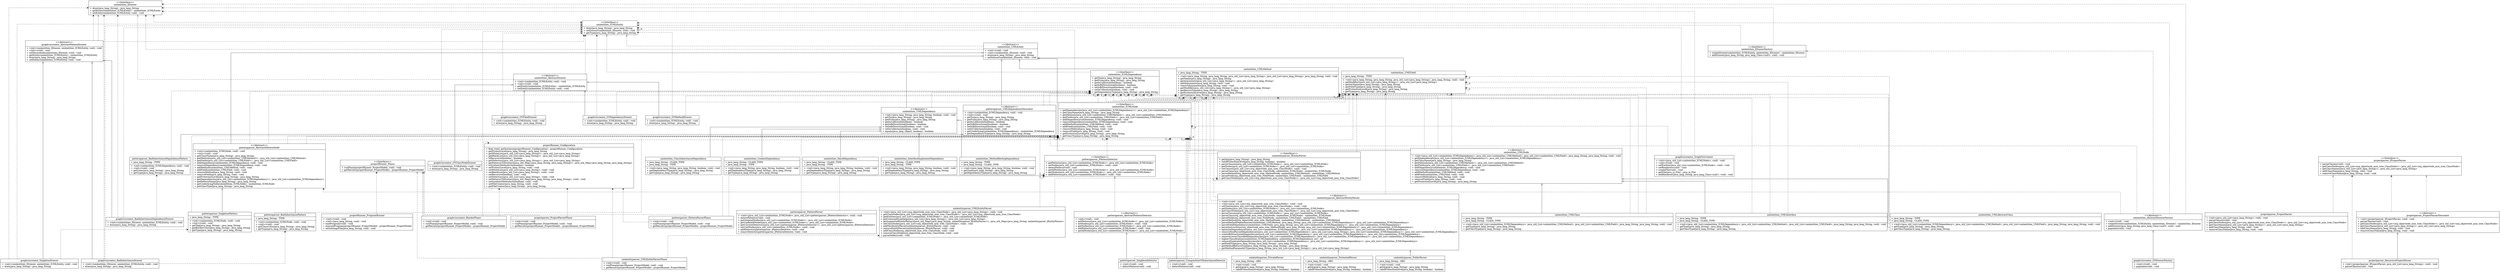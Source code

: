 digraph UML_Created { 
rankdir=BT;
splines=ortho;
graphvizcreator_AbstractPatternDrawer  [
shape="record",
label= "{\<\<Abstract\>\>\ngraphvizcreator_AbstractPatternDrawer|+ \<init\>(umlentities_IDrawer, umlentities_IUMLEntity, void) : void\l+ \<init\>(void) : void\l+ setDecorated(umlentities_IDrawer, void) : void\l+ getEntity(umlentities_IUMLEntity) : umlentities_IUMLEntity\l+ draw(java_lang_String) : java_lang_String\l+ setEntity(umlentities_IUMLEntity, void) : void\l}" 
];
graphvizcreator_AbstractPatternDrawer -> umlentities_IDrawer [arrowhead="vee", style="dashed", dir="forward" ]; 
graphvizcreator_AbstractPatternDrawer -> umlentities_IUMLEntity [arrowhead="vee", style="dashed", dir="forward" ]; 
graphvizcreator_AbstractPatternDrawer -> umlentities_IDrawer [arrowhead="onormal", style="dashed", dir="forward" ]; 

graphvizcreator_BadInheritanceDependencyDrawer  [
shape="record",
label= "{graphvizcreator_BadInheritanceDependencyDrawer|+ \<init\>(umlentities_IDrawer, umlentities_IUMLEntity, void) : void\l+ draw(java_lang_String) : java_lang_String\l}" 
];
graphvizcreator_BadInheritanceDependencyDrawer -> umlentities_IDrawer [arrowhead="vee", style="dashed", dir="forward" ]; 
graphvizcreator_BadInheritanceDependencyDrawer -> umlentities_IUMLEntity [arrowhead="vee", style="dashed", dir="forward" ]; 
graphvizcreator_BadInheritanceDependencyDrawer -> patternparser_BadInheritanceDependencyPattern [arrowhead="vee", style="dashed", dir="forward" ]; 
graphvizcreator_BadInheritanceDependencyDrawer -> graphvizcreator_AbstractPatternDrawer [arrowhead="onormal", style="solid", dir="forward" ]; 

graphvizcreator_BadInheritanceDrawer  [
shape="record",
label= "{graphvizcreator_BadInheritanceDrawer|+ \<init\>(umlentities_IDrawer, umlentities_IUMLEntity, void) : void\l+ draw(java_lang_String) : java_lang_String\l}" 
];
graphvizcreator_BadInheritanceDrawer -> umlentities_IDrawer [arrowhead="vee", style="dashed", dir="forward" ]; 
graphvizcreator_BadInheritanceDrawer -> umlentities_IUMLEntity [arrowhead="vee", style="dashed", dir="forward" ]; 
graphvizcreator_BadInheritanceDrawer -> patternparser_BadInheritancePattern [arrowhead="vee", style="dashed", dir="forward" ]; 
graphvizcreator_BadInheritanceDrawer -> graphvizcreator_AbstractPatternDrawer [arrowhead="onormal", style="solid", dir="forward" ]; 

graphvizcreator_GraphVizCreator  [
shape="record",
label= "{graphvizcreator_GraphVizCreator|+ \<init\>(java_util_List\<umlentities_IUMLNode\>, void) : void\l+ \<init\>(void) : void\l+ setEntities(java_util_List\<umlentities_IUMLNode\>, void) : void\l+ setRenderers(void) : void\l+ createFile(void) : void\l+ getFile(java_io_File) : java_io_File\l+ addRenderer(java_lang_String, java_lang_Class\<null\>, void) : void\l}" 
];
graphvizcreator_GraphVizCreator -> umlentities_IUMLNode [arrowhead="vee", style="dashed", headlabel="1__n", dir="forward"]; 
graphvizcreator_GraphVizCreator -> umlentities_IUMLEntity [arrowhead="vee", style="dashed", headlabel="1__n", dir="forward"]; 
graphvizcreator_GraphVizCreator -> umlentities_IDrawer [arrowhead="vee", style="dashed", dir="forward" ]; 

graphvizcreator_GVClassNodeDrawer  [
shape="record",
label= "{graphvizcreator_GVClassNodeDrawer|+ \<init\>(umlentities_IUMLEntity, void) : void\l+ draw(java_lang_String) : java_lang_String\l}" 
];
graphvizcreator_GVClassNodeDrawer -> umlentities_IUMLEntity [arrowhead="vee", style="dashed", dir="forward" ]; 
graphvizcreator_GVClassNodeDrawer -> umlentities_IUMLNode [arrowhead="vee", style="dashed", dir="forward" ]; 
graphvizcreator_GVClassNodeDrawer -> umlentities_AbstractDrawer [arrowhead="onormal", style="solid", dir="forward" ]; 

graphvizcreator_GVDependencyDrawer  [
shape="record",
label= "{graphvizcreator_GVDependencyDrawer|+ \<init\>(umlentities_IUMLEntity, void) : void\l+ draw(java_lang_String) : java_lang_String\l}" 
];
graphvizcreator_GVDependencyDrawer -> umlentities_IUMLEntity [arrowhead="vee", style="dashed", dir="forward" ]; 
graphvizcreator_GVDependencyDrawer -> umlentities_IUMLDependency [arrowhead="vee", style="dashed", dir="forward" ]; 
graphvizcreator_GVDependencyDrawer -> umlentities_AbstractDrawer [arrowhead="onormal", style="solid", dir="forward" ]; 

graphvizcreator_GVDrawerFactory  [
shape="record",
label= "{graphvizcreator_GVDrawerFactory|+ \<init\>(void) : void\l+ populate(void) : void\l}" 
];
graphvizcreator_GVDrawerFactory -> umlentities_AbstractDrawerFactory [arrowhead="onormal", style="solid", dir="forward" ]; 

graphvizcreator_GVFieldDrawer  [
shape="record",
label= "{graphvizcreator_GVFieldDrawer|+ \<init\>(umlentities_IUMLEntity, void) : void\l+ draw(java_lang_String) : java_lang_String\l}" 
];
graphvizcreator_GVFieldDrawer -> umlentities_IUMLEntity [arrowhead="vee", style="dashed", dir="forward" ]; 
graphvizcreator_GVFieldDrawer -> umlentities_UMLField [arrowhead="vee", style="dashed", dir="forward" ]; 
graphvizcreator_GVFieldDrawer -> umlentities_AbstractDrawer [arrowhead="onormal", style="solid", dir="forward" ]; 

graphvizcreator_GVMethodDrawer  [
shape="record",
label= "{graphvizcreator_GVMethodDrawer|+ \<init\>(umlentities_IUMLEntity, void) : void\l+ draw(java_lang_String) : java_lang_String\l}" 
];
graphvizcreator_GVMethodDrawer -> umlentities_IUMLEntity [arrowhead="vee", style="dashed", dir="forward" ]; 
graphvizcreator_GVMethodDrawer -> umlentities_UMLMethod [arrowhead="vee", style="dashed", dir="forward" ]; 
graphvizcreator_GVMethodDrawer -> umlentities_AbstractDrawer [arrowhead="onormal", style="solid", dir="forward" ]; 

graphvizcreator_RenderPhase  [
shape="record",
label= "{graphvizcreator_RenderPhase|+ \<init\>(void) : void\l+ runPhase(projectRunner_ProjectModel, void) : void\l+ getResults(projectRunner_ProjectModel) : projectRunner_ProjectModel\l}" 
];
graphvizcreator_RenderPhase -> projectRunner_Configuration [arrowhead="vee", style="dashed", dir="forward" ]; 
graphvizcreator_RenderPhase -> umlentities_IUMLEntity [arrowhead="vee", style="dashed", dir="forward" ]; 
graphvizcreator_RenderPhase -> projectRunner_Phase [arrowhead="onormal", style="dashed", dir="forward" ]; 

graphvizcreator_SingletonDrawer  [
shape="record",
label= "{graphvizcreator_SingletonDrawer|+ \<init\>(umlentities_IDrawer, umlentities_IUMLEntity, void) : void\l+ draw(java_lang_String) : java_lang_String\l}" 
];
graphvizcreator_SingletonDrawer -> umlentities_IDrawer [arrowhead="vee", style="dashed", dir="forward" ]; 
graphvizcreator_SingletonDrawer -> umlentities_IUMLEntity [arrowhead="vee", style="dashed", dir="forward" ]; 
graphvizcreator_SingletonDrawer -> patternparser_SingletonPattern [arrowhead="vee", style="dashed", dir="forward" ]; 
graphvizcreator_SingletonDrawer -> graphvizcreator_AbstractPatternDrawer [arrowhead="onormal", style="solid", dir="forward" ]; 

patternparser_AbstractPatternDetector  [
shape="record",
label= "{\<\<Abstract\>\>\npatternparser_AbstractPatternDetector|+ \<init\>(void) : void\l+ getPatterns(java_util_List\<umlentities_IUMLNode\>) : java_util_List\<umlentities_IUMLNode\>\l+ setNodes(java_util_List\<umlentities_IUMLNode\>, void) : void\l+ getNodes(java_util_List\<umlentities_IUMLNode\>) : java_util_List\<umlentities_IUMLNode\>\l+ addPatterns(java_util_List\<umlentities_IUMLNode\>, void) : void\l+ getAllNodes(java_util_List\<umlentities_IUMLNode\>) : java_util_List\<umlentities_IUMLNode\>\l}" 
];
patternparser_AbstractPatternDetector -> umlentities_IUMLNode [arrowhead="vee", style="dashed", headlabel="1__n", dir="forward"]; 
patternparser_AbstractPatternDetector -> patternparser_IPatternDetector [arrowhead="onormal", style="dashed", dir="forward" ]; 

patternparser_AbstractPatternNode  [
shape="record",
label= "{\<\<Abstract\>\>\npatternparser_AbstractPatternNode|+ \<init\>(umlentities_IUMLNode, void) : void\l+ \<init\>(void) : void\l+ getClassName(java_lang_String) : java_lang_String\l+ getMethods(java_util_List\<umlentities_UMLMethod\>) : java_util_List\<umlentities_UMLMethod\>\l+ getFields(java_util_List\<umlentities_UMLField\>) : java_util_List\<umlentities_UMLField\>\l+ addDependency(umlentities_IUMLDependency, void) : void\l+ removeDependency(umlentities_IUMLDependency, void) : void\l+ addMethod(umlentities_UMLMethod, void) : void\l+ addField(umlentities_UMLField, void) : void\l+ removeMehtod(java_lang_String, void) : void\l+ removeField(java_lang_String, void) : void\l+ getProtectionLevel(java_lang_String) : java_lang_String\l+ getDependencies(java_util_List\<umlentities_IUMLDependency\>) : java_util_List\<umlentities_IUMLDependency\>\l+ getPatternName(java_lang_String) : java_lang_String\l+ getUnderlyingNode(umlentities_IUMLNode) : umlentities_IUMLNode\l+ getClassType(java_lang_String) : java_lang_String\l}" 
];
patternparser_AbstractPatternNode -> umlentities_UMLField [arrowhead="vee", style="dashed", headlabel="1__n", dir="forward"]; 
patternparser_AbstractPatternNode -> umlentities_UMLMethod [arrowhead="vee", style="dashed", dir="forward" ]; 
patternparser_AbstractPatternNode -> umlentities_IUMLDependency [arrowhead="vee", style="dashed", headlabel="1__n", dir="forward"]; 
patternparser_AbstractPatternNode -> umlentities_IUMLNode [arrowhead="vee", style="dashed", dir="forward" ]; 
patternparser_AbstractPatternNode -> umlentities_IUMLNode [arrowhead="onormal", style="dashed", dir="forward" ]; 
patternparser_AbstractPatternNode -> umlentities_UMLEntity [arrowhead="onormal", style="solid", dir="forward" ]; 

patternparser_BadInheritanceDependencyPattern  [
shape="record",
label= "{patternparser_BadInheritanceDependencyPattern|+ java_lang_String : TYPE\l|+ \<init\>(umlentities_IUMLDependency, void) : void\l+ \<init\>(void) : void\l+ getColor(java_lang_String) : java_lang_String\l+ getType(java_lang_String) : java_lang_String\l}" 
];
patternparser_BadInheritanceDependencyPattern -> umlentities_IUMLDependency [arrowhead="vee", style="dashed", dir="forward" ]; 
patternparser_BadInheritanceDependencyPattern -> patternparser_UMLDependencyDecorator [arrowhead="onormal", style="solid", dir="forward" ]; 

patternparser_BadInheritancePattern  [
shape="record",
label= "{patternparser_BadInheritancePattern|+ java_lang_String : TYPE\l|+ \<init\>(umlentities_IUMLNode, void) : void\l+ \<init\>(void) : void\l+ getClassColor(java_lang_String) : java_lang_String\l+ getType(java_lang_String) : java_lang_String\l}" 
];
patternparser_BadInheritancePattern -> umlentities_IUMLNode [arrowhead="vee", style="dashed", dir="forward" ]; 
patternparser_BadInheritancePattern -> patternparser_AbstractPatternNode [arrowhead="onormal", style="solid", dir="forward" ]; 

patternparser_CompositionVSInheritanceDetector  [
shape="record",
label= "{patternparser_CompositionVSInheritanceDetector|+ \<init\>(void) : void\l+ detectPattern(void) : void\l}" 
];
patternparser_CompositionVSInheritanceDetector -> umlentities_IUMLNode [arrowhead="vee", style="dashed", headlabel="1__n", dir="forward"]; 
patternparser_CompositionVSInheritanceDetector -> umlentities_IUMLDependency [arrowhead="vee", style="dashed", headlabel="1__n", dir="forward"]; 
patternparser_CompositionVSInheritanceDetector -> umlentities_UMLMethod [arrowhead="vee", style="dashed", headlabel="1__n", dir="forward"]; 
patternparser_CompositionVSInheritanceDetector -> patternparser_AbstractPatternDetector [arrowhead="onormal", style="solid", dir="forward" ]; 

patternparser_IPatternDetector  [
shape="record",
label= "{\<\<Interface\>\>\npatternparser_IPatternDetector|+ getPatterns(java_util_List\<umlentities_IUMLNode\>) : java_util_List\<umlentities_IUMLNode\>\l+ setNodes(java_util_List\<umlentities_IUMLNode\>, void) : void\l+ detectPattern(void) : void\l+ getAllNodes(java_util_List\<umlentities_IUMLNode\>) : java_util_List\<umlentities_IUMLNode\>\l+ getNodes(java_util_List\<umlentities_IUMLNode\>) : java_util_List\<umlentities_IUMLNode\>\l+ addPatterns(java_util_List\<umlentities_IUMLNode\>, void) : void\l}" 
];
patternparser_IPatternDetector -> umlentities_IUMLNode [arrowhead="vee", style="dashed", headlabel="1__n", dir="forward"]; 

patternparser_PatternParser  [
shape="record",
label= "{patternparser_PatternParser|+ \<init\>(java_util_List\<umlentities_IUMLNode\>, java_util_List\<patternparser_IPatternDetector\>, void) : void\l+ detectPatterns(void) : void\l+ getOriginalNodes(java_util_List\<umlentities_IUMLNode\>) : java_util_List\<umlentities_IUMLNode\>\l+ getUpdatedlNodes(java_util_List\<umlentities_IUMLNode\>) : java_util_List\<umlentities_IUMLNode\>\l+ getCurrentDetectors(java_util_List\<patternparser_IPatternDetector\>) : java_util_List\<patternparser_IPatternDetector\>\l+ setUmlNodes(java_util_List\<umlentities_IUMLNode\>, void) : void\l+ addDetector(patternparser_IPatternDetector, void) : void\l+ removDetector(patternparser_IPatternDetector, void) : void\l}" 
];
patternparser_PatternParser -> patternparser_IPatternDetector [arrowhead="vee", style="dashed", headlabel="1__n", dir="forward"]; 
patternparser_PatternParser -> umlentities_IUMLNode [arrowhead="vee", style="dashed", headlabel="1__n", dir="forward"]; 

patternparser_PatternParserPhase  [
shape="record",
label= "{patternparser_PatternParserPhase|+ \<init\>(void) : void\l+ runPhase(projectRunner_ProjectModel, void) : void\l+ getResults(projectRunner_ProjectModel) : projectRunner_ProjectModel\l}" 
];
patternparser_PatternParserPhase -> projectRunner_Configuration [arrowhead="vee", style="dashed", dir="forward" ]; 
patternparser_PatternParserPhase -> umlentities_IUMLNode [arrowhead="vee", style="dashed", headlabel="1__n", dir="forward"]; 
patternparser_PatternParserPhase -> patternparser_IPatternDetector [arrowhead="vee", style="dashed", headlabel="1__n", dir="forward"]; 
patternparser_PatternParserPhase -> projectRunner_Phase [arrowhead="onormal", style="dashed", dir="forward" ]; 

patternparser_SingletonDetector  [
shape="record",
label= "{patternparser_SingletonDetector|+ \<init\>(void) : void\l+ detectPattern(void) : void\l}" 
];
patternparser_SingletonDetector -> umlentities_IUMLNode [arrowhead="vee", style="dashed", headlabel="1__n", dir="forward"]; 
patternparser_SingletonDetector -> umlentities_IUMLDependency [arrowhead="vee", style="dashed", headlabel="1__n", dir="forward"]; 
patternparser_SingletonDetector -> umlentities_UMLMethod [arrowhead="vee", style="dashed", headlabel="1__n", dir="forward"]; 
patternparser_SingletonDetector -> patternparser_AbstractPatternDetector [arrowhead="onormal", style="solid", dir="forward" ]; 

patternparser_SingletonPattern  [
shape="record",
label= "{patternparser_SingletonPattern|+ java_lang_String : TYPE\l|+ \<init\>(umlentities_IUMLNode, void) : void\l+ \<init\>(void) : void\l+ getTag(java_lang_String) : java_lang_String\l+ getBorderColor(java_lang_String) : java_lang_String\l+ getType(java_lang_String) : java_lang_String\l}" 
];
patternparser_SingletonPattern -> umlentities_IUMLNode [arrowhead="vee", style="dashed", dir="forward" ]; 
patternparser_SingletonPattern -> patternparser_AbstractPatternNode [arrowhead="onormal", style="solid", dir="forward" ]; 

patternparser_UMLDependencyDecorator  [
shape="record",
label= "{\<\<Abstract\>\>\npatternparser_UMLDependencyDecorator|+ \<init\>(umlentities_IUMLDependency, void) : void\l+ \<init\>(void) : void\l+ getTo(java_lang_String) : java_lang_String\l+ getFrom(java_lang_String) : java_lang_String\l+ getIsCollection(boolean) : boolean\l+ getIsBiDirectional(boolean) : boolean\l+ setIsBiDirectional(boolean, void) : void\l+ setIsCollection(boolean, void) : void\l+ getUnderlying(umlentities_IUMLDependency) : umlentities_IUMLDependency\l+ getDependencyType(java_lang_String) : java_lang_String\l}" 
];
patternparser_UMLDependencyDecorator -> umlentities_IUMLDependency [arrowhead="vee", style="dashed", dir="forward" ]; 
patternparser_UMLDependencyDecorator -> umlentities_IUMLDependency [arrowhead="onormal", style="dashed", dir="forward" ]; 
patternparser_UMLDependencyDecorator -> umlentities_UMLEntity [arrowhead="onormal", style="solid", dir="forward" ]; 

projectparser_IProjectParser  [
shape="record",
label= "{\<\<Interface\>\>\nprojectparser_IProjectParser|+ parseClasses(void) : void\l+ getClassNodes(java_util_List\<org_objectweb_asm_tree_ClassNode\>) : java_util_List\<org_objectweb_asm_tree_ClassNode\>\l+ getClassNames(java_util_List\<java_lang_String\>) : java_util_List\<java_lang_String\>\l+ addClassName(java_lang_String, void) : void\l+ removeClassName(java_lang_String, void) : void\l}" 
];

projectparser_ProjectParser  [
shape="record",
label= "{projectparser_ProjectParser|+ \<init\>(java_util_List\<java_lang_String\>, void) : void\l+ parseClasses(void) : void\l+ getClassNodes(java_util_List\<org_objectweb_asm_tree_ClassNode\>) : java_util_List\<org_objectweb_asm_tree_ClassNode\>\l+ getClassNames(java_util_List\<java_lang_String\>) : java_util_List\<java_lang_String\>\l+ addClassName(java_lang_String, void) : void\l+ removeClassName(java_lang_String, void) : void\l}" 
];
projectparser_ProjectParser -> projectparser_IProjectParser [arrowhead="onormal", style="dashed", dir="forward" ]; 

projectparser_ProjectParserDecorator  [
shape="record",
label= "{\<\<Abstract\>\>\nprojectparser_ProjectParserDecorator|+ \<init\>(projectparser_IProjectParser, void) : void\l+ parseClasses(void) : void\l+ getClassNodes(java_util_List\<org_objectweb_asm_tree_ClassNode\>) : java_util_List\<org_objectweb_asm_tree_ClassNode\>\l+ getClassNames(java_util_List\<java_lang_String\>) : java_util_List\<java_lang_String\>\l+ addClassName(java_lang_String, void) : void\l+ removeClassName(java_lang_String, void) : void\l}" 
];
projectparser_ProjectParserDecorator -> projectparser_IProjectParser [arrowhead="vee", style="dashed", dir="forward" ]; 
projectparser_ProjectParserDecorator -> projectparser_IProjectParser [arrowhead="onormal", style="dashed", dir="forward" ]; 

projectparser_ProjectParserPhase  [
shape="record",
label= "{projectparser_ProjectParserPhase|+ \<init\>(void) : void\l+ runPhase(projectRunner_ProjectModel, void) : void\l+ getResults(projectRunner_ProjectModel) : projectRunner_ProjectModel\l}" 
];
projectparser_ProjectParserPhase -> projectRunner_Configuration [arrowhead="vee", style="dashed", dir="forward" ]; 
projectparser_ProjectParserPhase -> projectRunner_Phase [arrowhead="onormal", style="dashed", dir="forward" ]; 

projectparser_RecursiveProjectParser  [
shape="record",
label= "{projectparser_RecursiveProjectParser|+ \<init\>(projectparser_IProjectParser, java_util_List\<java_lang_String\>, void) : void\l+ parseClasses(void) : void\l}" 
];
projectparser_RecursiveProjectParser -> projectparser_IProjectParser [arrowhead="vee", style="dashed", dir="forward" ]; 
projectparser_RecursiveProjectParser -> projectparser_ProjectParserDecorator [arrowhead="onormal", style="solid", dir="forward" ]; 

projectRunner_Configuration  [
shape="record",
label= "{projectRunner_Configuration|+ final static getInstance(projectRunner_Configuration) : projectRunner_Configuration\l+ getProtectLevel(java_lang_String) : java_lang_String\l+ getWhiteList(java_util_List\<java_lang_String\>) : java_util_List\<java_lang_String\>\l+ getBlackList(java_util_List\<java_lang_String\>) : java_util_List\<java_lang_String\>\l+ isRecursive(boolean) : boolean\l+ getDetectors(java_util_List\<java_lang_String\>) : java_util_List\<java_lang_String\>\l+ getPatternsToDrawers(java_util_Map\<java_lang_String, java_lang_String\>) : java_util_Map\<java_lang_String, java_lang_String\>\l+ isSyntheicMethodsOn(boolean) : boolean\l+ setProtectLevel(java_lang_String, void) : void\l+ setWhiteList(java_util_List\<java_lang_String\>, void) : void\l+ setBlackList(java_util_List\<java_lang_String\>, void) : void\l+ setRecursive(boolean, void) : void\l+ setDetectors(java_util_List\<java_lang_String\>, void) : void\l+ setPatternsToDrawers(java_util_Map\<java_lang_String, java_lang_String\>, void) : void\l+ setSyntheicMethodsOn(boolean, void) : void\l+ setFileCreator(java_lang_String, void) : void\l+ getFileCreator(java_lang_String) : java_lang_String\l}" 
];
projectRunner_Configuration -> projectRunner_Configuration [arrowhead="vee", style="dashed", dir="forward" ]; 

projectRunner_Phase  [
shape="record",
label= "{\<\<Interface\>\>\nprojectRunner_Phase|+ runPhase(projectRunner_ProjectModel, void) : void\l+ getResults(projectRunner_ProjectModel) : projectRunner_ProjectModel\l}" 
];

projectRunner_ProgramRunner  [
shape="record",
label= "{projectRunner_ProgramRunner|+ \<init\>(void) : void\l+ \<init\>(java_lang_String, void) : void\l+ loadProgram(void) : void\l+ executeProgram(projectRunner_ProjectModel) : projectRunner_ProjectModel\l+ setSettingsFile(java_lang_String, void) : void\l}" 
];
projectRunner_ProgramRunner -> projectRunner_Phase [arrowhead="vee", style="dashed", dir="forward" ]; 

umlentities_AbstractDrawer  [
shape="record",
label= "{\<\<Abstract\>\>\numlentities_AbstractDrawer|+ \<init\>(umlentities_IUMLEntity, void) : void\l+ \<init\>(void) : void\l+ getEntity(umlentities_IUMLEntity) : umlentities_IUMLEntity\l+ setEntity(umlentities_IUMLEntity, void) : void\l}" 
];
umlentities_AbstractDrawer -> umlentities_IUMLEntity [arrowhead="vee", style="dashed", dir="forward" ]; 
umlentities_AbstractDrawer -> umlentities_IDrawer [arrowhead="onormal", style="dashed", dir="forward" ]; 

umlentities_AbstractDrawerFactory  [
shape="record",
label= "{\<\<Abstract\>\>\numlentities_AbstractDrawerFactory|+ \<init\>(void) : void\l+ createDrawer(umlentities_IUMLEntity, umlentities_IDrawer) : umlentities_IDrawer\l+ addDrawer(java_lang_String, java_lang_Class\<null\>, void) : void\l+ populate(void) : void\l}" 
];
umlentities_AbstractDrawerFactory -> patternparser_AbstractPatternNode [arrowhead="vee", style="dashed", dir="forward" ]; 
umlentities_AbstractDrawerFactory -> patternparser_UMLDependencyDecorator [arrowhead="vee", style="dashed", dir="forward" ]; 
umlentities_AbstractDrawerFactory -> umlentities_IUMLEntity [arrowhead="vee", style="dashed", dir="forward" ]; 
umlentities_AbstractDrawerFactory -> umlentities_IDrawer [arrowhead="vee", style="dashed", dir="forward" ]; 
umlentities_AbstractDrawerFactory -> umlentities_IDrawerFactory [arrowhead="onormal", style="dashed", dir="forward" ]; 

umlentities_ClassInheritanceDependency  [
shape="record",
label= "{umlentities_ClassInheritanceDependency|+ java_lang_String : CLASS_TYPE\l+ java_lang_String : TYPE\l|+ \<init\>(java_lang_String, java_lang_String, boolean, void) : void\l+ getDependencyType(java_lang_String) : java_lang_String\l+ getType(java_lang_String) : java_lang_String\l}" 
];
umlentities_ClassInheritanceDependency -> umlentities_UMLDependency [arrowhead="onormal", style="solid", dir="forward" ]; 

umlentities_CreatesDependency  [
shape="record",
label= "{umlentities_CreatesDependency|+ java_lang_String : CLASS_TYPE\l+ java_lang_String : TYPE\l|+ \<init\>(java_lang_String, java_lang_String, boolean, void) : void\l+ getDependencyType(java_lang_String) : java_lang_String\l+ getType(java_lang_String) : java_lang_String\l}" 
];
umlentities_CreatesDependency -> umlentities_UMLDependency [arrowhead="onormal", style="solid", dir="forward" ]; 

umlentities_HasADependency  [
shape="record",
label= "{umlentities_HasADependency|+ java_lang_String : CLASS_TYPE\l+ java_lang_String : TYPE\l|+ \<init\>(java_lang_String, java_lang_String, boolean, void) : void\l+ getDependencyType(java_lang_String) : java_lang_String\l+ getType(java_lang_String) : java_lang_String\l}" 
];
umlentities_HasADependency -> umlentities_UMLDependency [arrowhead="onormal", style="solid", dir="forward" ]; 

umlentities_IDrawer  [
shape="record",
label= "{\<\<Interface\>\>\numlentities_IDrawer|+ draw(java_lang_String) : java_lang_String\l+ getEntity(umlentities_IUMLEntity) : umlentities_IUMLEntity\l+ setEntity(umlentities_IUMLEntity, void) : void\l}" 
];

umlentities_IDrawerFactory  [
shape="record",
label= "{\<\<Interface\>\>\numlentities_IDrawerFactory|+ createDrawer(umlentities_IUMLEntity, umlentities_IDrawer) : umlentities_IDrawer\l+ addDrawer(java_lang_String, java_lang_Class\<null\>, void) : void\l}" 
];
umlentities_IDrawerFactory -> umlentities_IUMLEntity [arrowhead="vee", style="dashed", dir="forward" ]; 
umlentities_IDrawerFactory -> umlentities_IDrawer [arrowhead="vee", style="dashed", dir="forward" ]; 

umlentities_InterfaceImplementDependency  [
shape="record",
label= "{umlentities_InterfaceImplementDependency|+ java_lang_String : CLASS_TYPE\l+ java_lang_String : TYPE\l|+ \<init\>(java_lang_String, java_lang_String, boolean, void) : void\l+ getDependencyType(java_lang_String) : java_lang_String\l+ getType(java_lang_String) : java_lang_String\l}" 
];
umlentities_InterfaceImplementDependency -> umlentities_UMLDependency [arrowhead="onormal", style="solid", dir="forward" ]; 

umlentities_IUMLDependency  [
shape="record",
label= "{\<\<Interface\>\>\numlentities_IUMLDependency|+ getTo(java_lang_String) : java_lang_String\l+ getFrom(java_lang_String) : java_lang_String\l+ getIsCollection(boolean) : boolean\l+ getIsBiDirectional(boolean) : boolean\l+ setIsBiDirectional(boolean, void) : void\l+ setIsCollection(boolean, void) : void\l+ getDependencyType(java_lang_String) : java_lang_String\l}" 
];
umlentities_IUMLDependency -> umlentities_IUMLEntity [arrowhead="onormal", style="dashed", dir="forward" ]; 

umlentities_IUMLEntity  [
shape="record",
label= "{\<\<Interface\>\>\numlentities_IUMLEntity|+ draw(java_lang_String) : java_lang_String\l+ setDrawer(umlentities_IDrawer, void) : void\l+ getType(java_lang_String) : java_lang_String\l}" 
];
umlentities_IUMLEntity -> umlentities_IDrawer [arrowhead="vee", style="dashed", dir="both" ]; 

umlentities_IUMLNode  [
shape="record",
label= "{\<\<Interface\>\>\numlentities_IUMLNode|+ getDependencies(java_util_List\<umlentities_IUMLDependency\>) : java_util_List\<umlentities_IUMLDependency\>\l+ getClassName(java_lang_String) : java_lang_String\l+ getMethods(java_util_List\<umlentities_UMLMethod\>) : java_util_List\<umlentities_UMLMethod\>\l+ getFields(java_util_List\<umlentities_UMLField\>) : java_util_List\<umlentities_UMLField\>\l+ addDependency(umlentities_IUMLDependency, void) : void\l+ removeDependency(umlentities_IUMLDependency, void) : void\l+ addMethod(umlentities_UMLMethod, void) : void\l+ addField(umlentities_UMLField, void) : void\l+ removeMehtod(java_lang_String, void) : void\l+ removeField(java_lang_String, void) : void\l+ getProtectionLevel(java_lang_String) : java_lang_String\l+ getClassType(java_lang_String) : java_lang_String\l}" 
];
umlentities_IUMLNode -> umlentities_IUMLDependency [arrowhead="vee", style="dashed", headlabel="1__n", dir="forward"]; 
umlentities_IUMLNode -> umlentities_UMLMethod [arrowhead="vee", style="dashed", headlabel="1__n", dir="forward"]; 
umlentities_IUMLNode -> umlentities_UMLField [arrowhead="vee", style="dashed", headlabel="1__n", dir="forward"]; 
umlentities_IUMLNode -> umlentities_IUMLEntity [arrowhead="onormal", style="dashed", dir="forward" ]; 

umlentities_MethodRetArgDependency  [
shape="record",
label= "{umlentities_MethodRetArgDependency|+ java_lang_String : TYPE\l+ java_lang_String : CLASS_TYPE\l|+ \<init\>(java_lang_String, java_lang_String, boolean, void) : void\l+ getType(java_lang_String) : java_lang_String\l+ getDependencyType(java_lang_String) : java_lang_String\l}" 
];
umlentities_MethodRetArgDependency -> umlentities_UMLDependency [arrowhead="onormal", style="solid", dir="forward" ]; 

umlentities_UMLAbstractClass  [
shape="record",
label= "{umlentities_UMLAbstractClass|+ java_lang_String : TYPE\l+ java_lang_String : CLASS_TYPE\l|+ \<init\>(java_util_List\<umlentities_IUMLDependency\>, java_util_List\<umlentities_UMLMethod\>, java_util_List\<umlentities_UMLField\>, java_lang_String, java_lang_String, void) : void\l+ getType(java_lang_String) : java_lang_String\l+ getClassType(java_lang_String) : java_lang_String\l}" 
];
umlentities_UMLAbstractClass -> umlentities_IUMLDependency [arrowhead="vee", style="dashed", headlabel="1__n", dir="forward"]; 
umlentities_UMLAbstractClass -> umlentities_UMLMethod [arrowhead="vee", style="dashed", headlabel="1__n", dir="forward"]; 
umlentities_UMLAbstractClass -> umlentities_UMLField [arrowhead="vee", style="dashed", headlabel="1__n", dir="forward"]; 
umlentities_UMLAbstractClass -> umlentities_UMLNode [arrowhead="onormal", style="solid", dir="forward" ]; 

umlentities_UMLClass  [
shape="record",
label= "{umlentities_UMLClass|+ java_lang_String : TYPE\l+ java_lang_String : CLASS_TYPE\l|+ \<init\>(java_util_List\<umlentities_IUMLDependency\>, java_util_List\<umlentities_UMLMethod\>, java_util_List\<umlentities_UMLField\>, java_lang_String, java_lang_String, void) : void\l+ getType(java_lang_String) : java_lang_String\l+ getClassType(java_lang_String) : java_lang_String\l}" 
];
umlentities_UMLClass -> umlentities_IUMLDependency [arrowhead="vee", style="dashed", headlabel="1__n", dir="forward"]; 
umlentities_UMLClass -> umlentities_UMLMethod [arrowhead="vee", style="dashed", headlabel="1__n", dir="forward"]; 
umlentities_UMLClass -> umlentities_UMLField [arrowhead="vee", style="dashed", headlabel="1__n", dir="forward"]; 
umlentities_UMLClass -> umlentities_UMLNode [arrowhead="onormal", style="solid", dir="forward" ]; 

umlentities_UMLDependency  [
shape="record",
label= "{\<\<Abstract\>\>\numlentities_UMLDependency|+ \<init\>(java_lang_String, java_lang_String, boolean, void) : void\l+ getTo(java_lang_String) : java_lang_String\l+ getFrom(java_lang_String) : java_lang_String\l+ getIsCollection(boolean) : boolean\l+ getIsBiDirectional(boolean) : boolean\l+ setIsBiDirectional(boolean, void) : void\l+ setIsCollection(boolean, void) : void\l+ equals(java_lang_Object, boolean) : boolean\l}" 
];
umlentities_UMLDependency -> umlentities_IUMLDependency [arrowhead="onormal", style="dashed", dir="forward" ]; 
umlentities_UMLDependency -> umlentities_UMLEntity [arrowhead="onormal", style="solid", dir="forward" ]; 

umlentities_UMLEntity  [
shape="record",
label= "{\<\<Abstract\>\>\numlentities_UMLEntity|+ \<init\>(void) : void\l+ \<init\>(umlentities_IDrawer, void) : void\l+ draw(java_lang_String) : java_lang_String\l+ setDrawer(umlentities_IDrawer, void) : void\l}" 
];
umlentities_UMLEntity -> umlentities_IDrawer [arrowhead="vee", style="dashed", dir="forward" ]; 
umlentities_UMLEntity -> umlentities_IUMLEntity [arrowhead="onormal", style="dashed", dir="forward" ]; 

umlentities_UMLField  [
shape="record",
label= "{umlentities_UMLField|+ java_lang_String : TYPE\l|+ \<init\>(java_lang_String, java_lang_String, java_util_List\<java_lang_String\>, java_lang_String, void) : void\l+ getModifiers(java_util_List\<java_lang_String\>) : java_util_List\<java_lang_String\>\l+ getVarName(java_lang_String) : java_lang_String\l+ getFieldType(java_lang_String) : java_lang_String\l+ getProtectionLevel(java_lang_String) : java_lang_String\l+ getType(java_lang_String) : java_lang_String\l}" 
];
umlentities_UMLField -> umlentities_UMLEntity [arrowhead="onormal", style="solid", dir="forward" ]; 

umlentities_UMLInterface  [
shape="record",
label= "{umlentities_UMLInterface|+ java_lang_String : TYPE\l+ java_lang_String : CLASS_TYPE\l|+ \<init\>(java_util_List\<umlentities_IUMLDependency\>, java_util_List\<umlentities_UMLMethod\>, java_util_List\<umlentities_UMLField\>, java_lang_String, java_lang_String, void) : void\l+ getType(java_lang_String) : java_lang_String\l+ getClassType(java_lang_String) : java_lang_String\l}" 
];
umlentities_UMLInterface -> umlentities_IUMLDependency [arrowhead="vee", style="dashed", headlabel="1__n", dir="forward"]; 
umlentities_UMLInterface -> umlentities_UMLMethod [arrowhead="vee", style="dashed", headlabel="1__n", dir="forward"]; 
umlentities_UMLInterface -> umlentities_UMLField [arrowhead="vee", style="dashed", headlabel="1__n", dir="forward"]; 
umlentities_UMLInterface -> umlentities_UMLNode [arrowhead="onormal", style="solid", dir="forward" ]; 

umlentities_UMLMethod  [
shape="record",
label= "{umlentities_UMLMethod|+ java_lang_String : TYPE\l|+ \<init\>(java_lang_String, java_lang_String, java_util_List\<java_lang_String\>, java_util_List\<java_lang_String\>, java_lang_String, void) : void\l+ getName(java_lang_String) : java_lang_String\l+ getArguments(java_util_List\<java_lang_String\>) : java_util_List\<java_lang_String\>\l+ addArguments(java_lang_String, void) : void\l+ removeArguments(java_lang_String, void) : void\l+ getModifier(java_util_List\<java_lang_String\>) : java_util_List\<java_lang_String\>\l+ getReturnType(java_lang_String) : java_lang_String\l+ getProtectionLevel(java_lang_String) : java_lang_String\l+ getType(java_lang_String) : java_lang_String\l}" 
];
umlentities_UMLMethod -> umlentities_UMLEntity [arrowhead="onormal", style="solid", dir="forward" ]; 

umlentities_UMLNode  [
shape="record",
label= "{\<\<Abstract\>\>\numlentities_UMLNode|+ \<init\>(java_util_List\<umlentities_IUMLDependency\>, java_util_List\<umlentities_UMLMethod\>, java_util_List\<umlentities_UMLField\>, java_lang_String, java_lang_String, void) : void\l+ getDependencies(java_util_List\<umlentities_IUMLDependency\>) : java_util_List\<umlentities_IUMLDependency\>\l+ getClassName(java_lang_String) : java_lang_String\l+ getMethods(java_util_List\<umlentities_UMLMethod\>) : java_util_List\<umlentities_UMLMethod\>\l+ getFields(java_util_List\<umlentities_UMLField\>) : java_util_List\<umlentities_UMLField\>\l+ addDependency(umlentities_IUMLDependency, void) : void\l+ removeDependency(umlentities_IUMLDependency, void) : void\l+ addMethod(umlentities_UMLMethod, void) : void\l+ addField(umlentities_UMLField, void) : void\l+ removeMehtod(java_lang_String, void) : void\l+ removeField(java_lang_String, void) : void\l+ getProtectionLevel(java_lang_String) : java_lang_String\l}" 
];
umlentities_UMLNode -> umlentities_IUMLDependency [arrowhead="vee", style="dashed", headlabel="1__n", dir="forward"]; 
umlentities_UMLNode -> umlentities_UMLMethod [arrowhead="vee", style="dashed", headlabel="1__n", dir="forward"]; 
umlentities_UMLNode -> umlentities_UMLField [arrowhead="vee", style="dashed", headlabel="1__n", dir="forward"]; 
umlentities_UMLNode -> umlentities_IUMLNode [arrowhead="onormal", style="dashed", dir="forward" ]; 
umlentities_UMLNode -> umlentities_UMLEntity [arrowhead="onormal", style="solid", dir="forward" ]; 

umlentityparser_AbstractEntityParser  [
shape="record",
label= "{\<\<Abstract\>\>\numlentityparser_AbstractEntityParser|+ \<init\>(void) : void\l+ \<init\>(java_util_List\<org_objectweb_asm_tree_ClassNode\>, void) : void\l+ setClasses(java_util_List\<org_objectweb_asm_tree_ClassNode\>, void) : void\l+ getNodes(java_util_List\<umlentities_IUMLNode\>) : java_util_List\<umlentities_IUMLNode\>\l+ getClassNodes(java_util_List\<org_objectweb_asm_tree_ClassNode\>) : java_util_List\<org_objectweb_asm_tree_ClassNode\>\l+ parseClasses(java_util_List\<umlentities_IUMLNode\>) : java_util_List\<umlentities_IUMLNode\>\l+ parseClass(org_objectweb_asm_tree_ClassNode, umlentities_IUMLNode) : umlentities_IUMLNode\l+ parseField(org_objectweb_asm_tree_FieldNode, umlentities_UMLField) : umlentities_UMLField\l+ parseMethod(org_objectweb_asm_tree_MethodNode, umlentities_UMLMethod) : umlentities_UMLMethod\l+ parseMethodDependencies(umlentities_UMLMethod, java_lang_String, java_util_List\<umlentities_IUMLDependency\>) : java_util_List\<umlentities_IUMLDependency\>\l+ parseFieldDependency(umlentities_UMLField, java_lang_String, java_util_List\<umlentities_IUMLDependency\>) : java_util_List\<umlentities_IUMLDependency\>\l+ parseInstructions(org_objectweb_asm_tree_MethodNode, java_lang_String, java_util_List\<umlentities_IUMLDependency\>) : java_util_List\<umlentities_IUMLDependency\>\l+ optimizeDependencies(java_util_List\<umlentities_IUMLDependency\>, java_util_List\<umlentities_IUMLDependency\>) : java_util_List\<umlentities_IUMLDependency\>\l+ removeNonParsedDependencies(java_util_List\<umlentities_IUMLDependency\>, java_util_List\<java_lang_String\>, java_util_List\<umlentities_IUMLDependency\>) : java_util_List\<umlentities_IUMLDependency\>\l+ createBiDirectionalDependencies(java_util_List\<umlentities_IUMLDependency\>, java_util_List\<umlentities_IUMLDependency\>) : java_util_List\<umlentities_IUMLDependency\>\l+ removeLowerClassifiedDependencies(java_util_List\<umlentities_IUMLDependency\>, java_util_List\<umlentities_IUMLDependency\>) : java_util_List\<umlentities_IUMLDependency\>\l+ higherClassification(umlentities_IUMLDependency, umlentities_IUMLDependency, int) : int\l+ removeDuplicateDependencies(java_util_List\<umlentities_IUMLDependency\>, java_util_List\<umlentities_IUMLDependency\>) : java_util_List\<umlentities_IUMLDependency\>\l+ getFieldType(java_lang_String, java_lang_String) : java_lang_String\l+ getMethodReturnType(java_lang_String, java_lang_String) : java_lang_String\l+ getMethodParameterTypes(java_lang_String, java_util_List\<java_lang_String\>) : java_util_List\<java_lang_String\>\l}" 
];
umlentityparser_AbstractEntityParser -> umlentities_IUMLNode [arrowhead="vee", style="dashed", dir="forward" ]; 
umlentityparser_AbstractEntityParser -> umlentities_UMLMethod [arrowhead="vee", style="dashed", dir="forward" ]; 
umlentityparser_AbstractEntityParser -> umlentities_UMLField [arrowhead="vee", style="dashed", dir="forward" ]; 
umlentityparser_AbstractEntityParser -> umlentities_IUMLDependency [arrowhead="vee", style="dashed", headlabel="1__n", dir="forward"]; 
umlentityparser_AbstractEntityParser -> umlentityparser_IEntityParser [arrowhead="onormal", style="dashed", dir="forward" ]; 

umlentityparser_IEntityParser  [
shape="record",
label= "{\<\<Interface\>\>\numlentityparser_IEntityParser|+ getArg(java_lang_String) : java_lang_String\l+ validProtectionLevel(java_lang_String, boolean) : boolean\l+ parseClasses(java_util_List\<umlentities_IUMLNode\>) : java_util_List\<umlentities_IUMLNode\>\l+ getNodes(java_util_List\<umlentities_IUMLNode\>) : java_util_List\<umlentities_IUMLNode\>\l+ setClasses(java_util_List\<org_objectweb_asm_tree_ClassNode\>, void) : void\l+ parseClass(org_objectweb_asm_tree_ClassNode, umlentities_IUMLNode) : umlentities_IUMLNode\l+ parseMethod(org_objectweb_asm_tree_MethodNode, umlentities_UMLMethod) : umlentities_UMLMethod\l+ parseField(org_objectweb_asm_tree_FieldNode, umlentities_UMLField) : umlentities_UMLField\l+ getClassNodes(java_util_List\<org_objectweb_asm_tree_ClassNode\>) : java_util_List\<org_objectweb_asm_tree_ClassNode\>\l}" 
];
umlentityparser_IEntityParser -> umlentities_IUMLNode [arrowhead="vee", style="dashed", headlabel="1__n", dir="forward"]; 
umlentityparser_IEntityParser -> umlentities_UMLMethod [arrowhead="vee", style="dashed", dir="forward" ]; 
umlentityparser_IEntityParser -> umlentities_UMLField [arrowhead="vee", style="dashed", dir="forward" ]; 

umlentityparser_PrivateParser  [
shape="record",
label= "{umlentityparser_PrivateParser|+ java_lang_String : ARG\l|+ \<init\>(void) : void\l+ getArg(java_lang_String) : java_lang_String\l+ validProtectionLevel(java_lang_String, boolean) : boolean\l}" 
];
umlentityparser_PrivateParser -> umlentityparser_AbstractEntityParser [arrowhead="onormal", style="solid", dir="forward" ]; 

umlentityparser_ProtectedParser  [
shape="record",
label= "{umlentityparser_ProtectedParser|+ java_lang_String : ARG\l|+ \<init\>(void) : void\l+ getArg(java_lang_String) : java_lang_String\l+ validProtectionLevel(java_lang_String, boolean) : boolean\l}" 
];
umlentityparser_ProtectedParser -> umlentityparser_AbstractEntityParser [arrowhead="onormal", style="solid", dir="forward" ]; 

umlentityparser_PublicParser  [
shape="record",
label= "{umlentityparser_PublicParser|+ java_lang_String : ARG\l|+ \<init\>(void) : void\l+ getArg(java_lang_String) : java_lang_String\l+ validProtectionLevel(java_lang_String, boolean) : boolean\l}" 
];
umlentityparser_PublicParser -> umlentityparser_AbstractEntityParser [arrowhead="onormal", style="solid", dir="forward" ]; 

umlentityparser_UMLEntityParser  [
shape="record",
label= "{umlentityparser_UMLEntityParser|+ \<init\>(java_util_List\<org_objectweb_asm_tree_ClassNode\>, java_util_List\<java_lang_String\>, void) : void\l+ getClassNodes(java_util_List\<org_objectweb_asm_tree_ClassNode\>) : java_util_List\<org_objectweb_asm_tree_ClassNode\>\l+ getEntities(java_util_List\<umlentities_IUMLNode\>) : java_util_List\<umlentities_IUMLNode\>\l+ getCommandLineArgs(java_util_List\<java_lang_String\>) : java_util_List\<java_lang_String\>\l+ getSupportedEntityParsers(java_util_Map\<java_lang_String, umlentityparser_IEntityParser\>) : java_util_Map\<java_lang_String, umlentityparser_IEntityParser\>\l+ setClassNodes(java_util_List\<org_objectweb_asm_tree_ClassNode\>, void) : void\l+ addNewEntityParser(umlentityparser_IEntityParser, void) : void\l+ removeEntityParser(umlentityparser_IEntityParser, void) : void\l+ addClassNode(org_objectweb_asm_tree_ClassNode, void) : void\l+ removeClassNode(org_objectweb_asm_tree_ClassNode, void) : void\l+ parseNodes(void) : void\l}" 
];
umlentityparser_UMLEntityParser -> umlentities_IUMLNode [arrowhead="vee", style="dashed", headlabel="1__n", dir="forward"]; 
umlentityparser_UMLEntityParser -> umlentityparser_IEntityParser [arrowhead="vee", style="dashed", headlabel="1__n", dir="forward"]; 

umlentityparser_UMLEntityParserPhase  [
shape="record",
label= "{umlentityparser_UMLEntityParserPhase|+ \<init\>(void) : void\l+ runPhase(projectRunner_ProjectModel, void) : void\l+ getResults(projectRunner_ProjectModel) : projectRunner_ProjectModel\l}" 
];
umlentityparser_UMLEntityParserPhase -> projectRunner_Configuration [arrowhead="vee", style="dashed", dir="forward" ]; 
umlentityparser_UMLEntityParserPhase -> umlentityparser_UMLEntityParser [arrowhead="vee", style="dashed", dir="forward" ]; 
umlentityparser_UMLEntityParserPhase -> projectRunner_Phase [arrowhead="onormal", style="dashed", dir="forward" ]; 

}